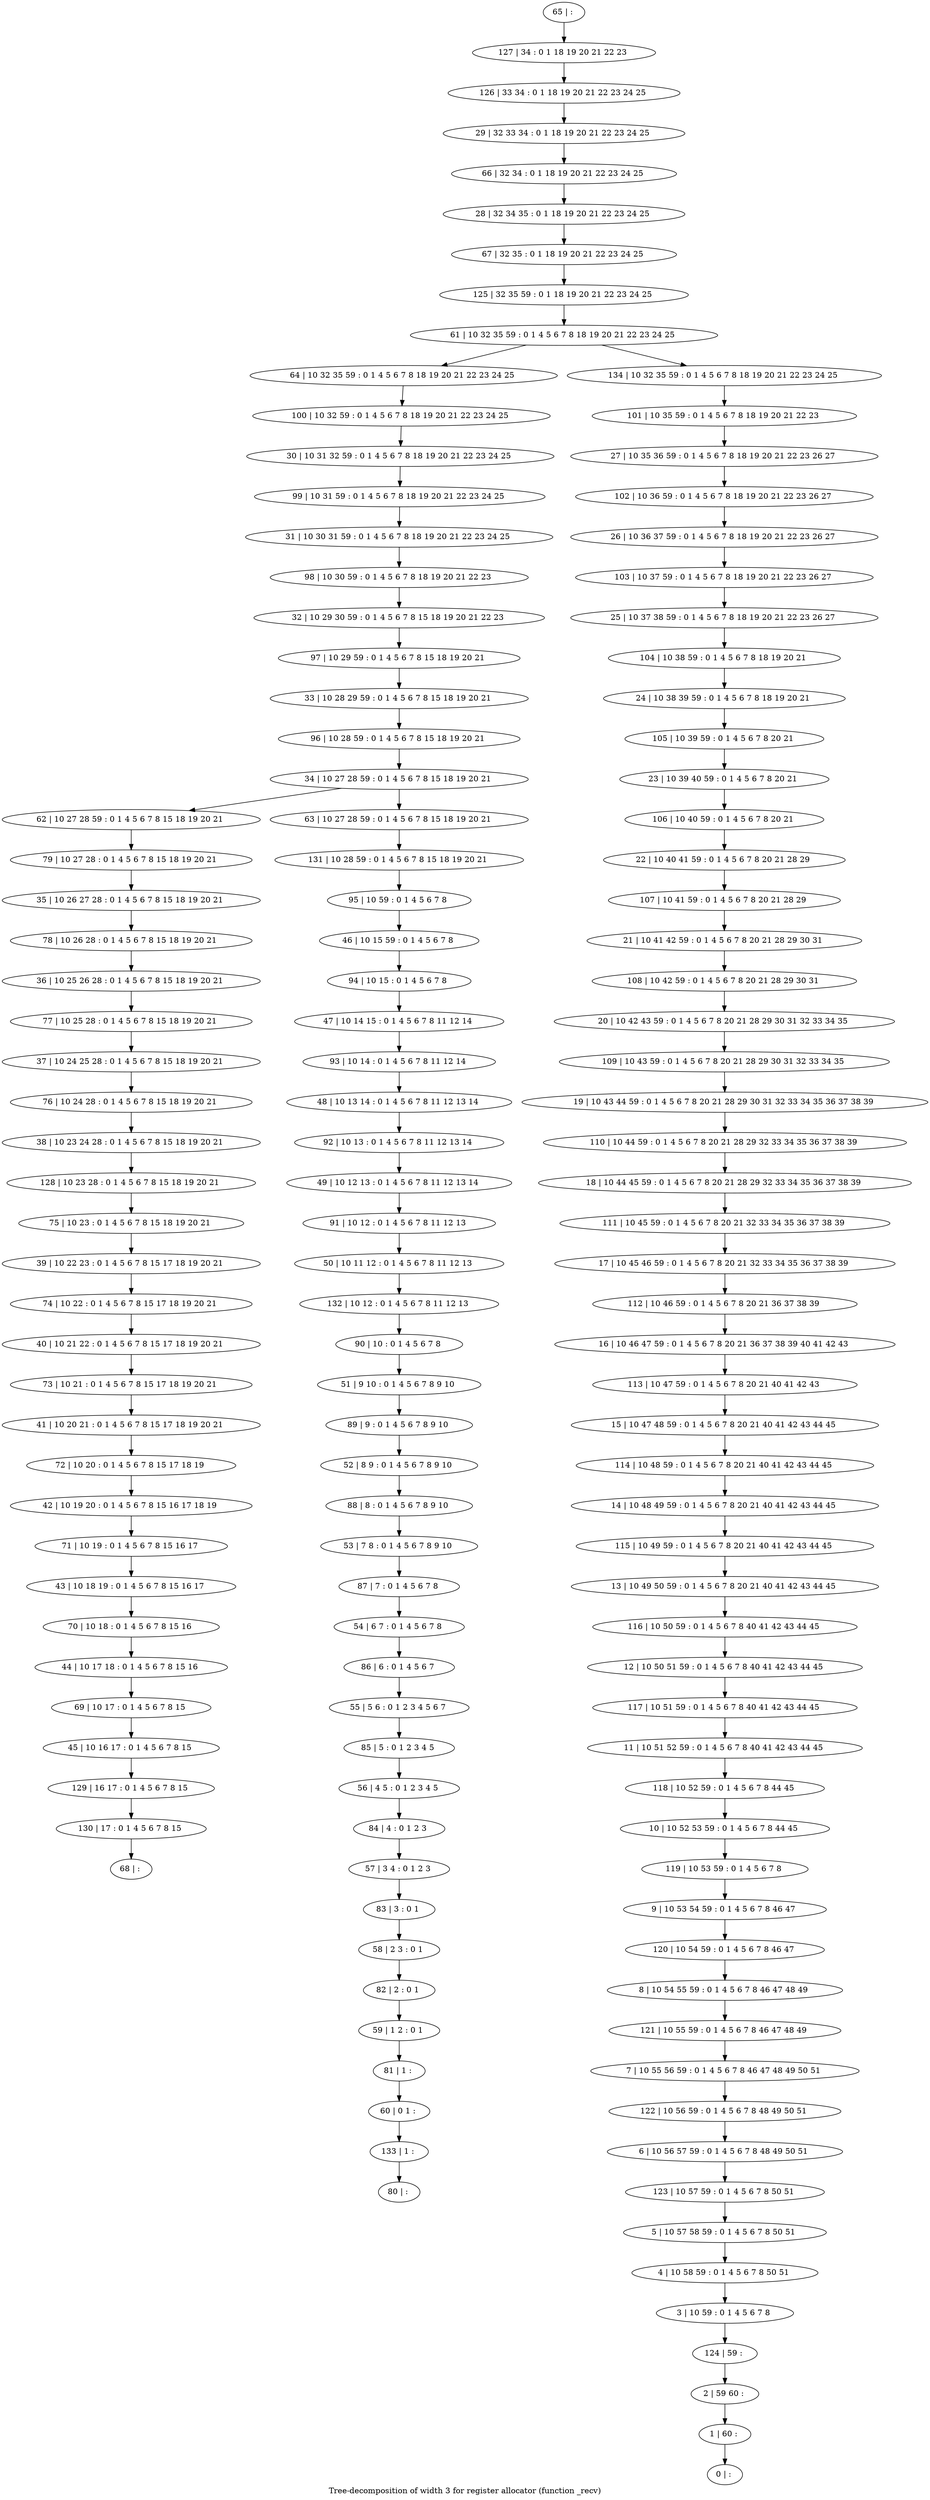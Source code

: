 digraph G {
graph [label="Tree-decomposition of width 3 for register allocator (function _recv)"]
0[label="0 | : "];
1[label="1 | 60 : "];
2[label="2 | 59 60 : "];
3[label="3 | 10 59 : 0 1 4 5 6 7 8 "];
4[label="4 | 10 58 59 : 0 1 4 5 6 7 8 50 51 "];
5[label="5 | 10 57 58 59 : 0 1 4 5 6 7 8 50 51 "];
6[label="6 | 10 56 57 59 : 0 1 4 5 6 7 8 48 49 50 51 "];
7[label="7 | 10 55 56 59 : 0 1 4 5 6 7 8 46 47 48 49 50 51 "];
8[label="8 | 10 54 55 59 : 0 1 4 5 6 7 8 46 47 48 49 "];
9[label="9 | 10 53 54 59 : 0 1 4 5 6 7 8 46 47 "];
10[label="10 | 10 52 53 59 : 0 1 4 5 6 7 8 44 45 "];
11[label="11 | 10 51 52 59 : 0 1 4 5 6 7 8 40 41 42 43 44 45 "];
12[label="12 | 10 50 51 59 : 0 1 4 5 6 7 8 40 41 42 43 44 45 "];
13[label="13 | 10 49 50 59 : 0 1 4 5 6 7 8 20 21 40 41 42 43 44 45 "];
14[label="14 | 10 48 49 59 : 0 1 4 5 6 7 8 20 21 40 41 42 43 44 45 "];
15[label="15 | 10 47 48 59 : 0 1 4 5 6 7 8 20 21 40 41 42 43 44 45 "];
16[label="16 | 10 46 47 59 : 0 1 4 5 6 7 8 20 21 36 37 38 39 40 41 42 43 "];
17[label="17 | 10 45 46 59 : 0 1 4 5 6 7 8 20 21 32 33 34 35 36 37 38 39 "];
18[label="18 | 10 44 45 59 : 0 1 4 5 6 7 8 20 21 28 29 32 33 34 35 36 37 38 39 "];
19[label="19 | 10 43 44 59 : 0 1 4 5 6 7 8 20 21 28 29 30 31 32 33 34 35 36 37 38 39 "];
20[label="20 | 10 42 43 59 : 0 1 4 5 6 7 8 20 21 28 29 30 31 32 33 34 35 "];
21[label="21 | 10 41 42 59 : 0 1 4 5 6 7 8 20 21 28 29 30 31 "];
22[label="22 | 10 40 41 59 : 0 1 4 5 6 7 8 20 21 28 29 "];
23[label="23 | 10 39 40 59 : 0 1 4 5 6 7 8 20 21 "];
24[label="24 | 10 38 39 59 : 0 1 4 5 6 7 8 18 19 20 21 "];
25[label="25 | 10 37 38 59 : 0 1 4 5 6 7 8 18 19 20 21 22 23 26 27 "];
26[label="26 | 10 36 37 59 : 0 1 4 5 6 7 8 18 19 20 21 22 23 26 27 "];
27[label="27 | 10 35 36 59 : 0 1 4 5 6 7 8 18 19 20 21 22 23 26 27 "];
28[label="28 | 32 34 35 : 0 1 18 19 20 21 22 23 24 25 "];
29[label="29 | 32 33 34 : 0 1 18 19 20 21 22 23 24 25 "];
30[label="30 | 10 31 32 59 : 0 1 4 5 6 7 8 18 19 20 21 22 23 24 25 "];
31[label="31 | 10 30 31 59 : 0 1 4 5 6 7 8 18 19 20 21 22 23 24 25 "];
32[label="32 | 10 29 30 59 : 0 1 4 5 6 7 8 15 18 19 20 21 22 23 "];
33[label="33 | 10 28 29 59 : 0 1 4 5 6 7 8 15 18 19 20 21 "];
34[label="34 | 10 27 28 59 : 0 1 4 5 6 7 8 15 18 19 20 21 "];
35[label="35 | 10 26 27 28 : 0 1 4 5 6 7 8 15 18 19 20 21 "];
36[label="36 | 10 25 26 28 : 0 1 4 5 6 7 8 15 18 19 20 21 "];
37[label="37 | 10 24 25 28 : 0 1 4 5 6 7 8 15 18 19 20 21 "];
38[label="38 | 10 23 24 28 : 0 1 4 5 6 7 8 15 18 19 20 21 "];
39[label="39 | 10 22 23 : 0 1 4 5 6 7 8 15 17 18 19 20 21 "];
40[label="40 | 10 21 22 : 0 1 4 5 6 7 8 15 17 18 19 20 21 "];
41[label="41 | 10 20 21 : 0 1 4 5 6 7 8 15 17 18 19 20 21 "];
42[label="42 | 10 19 20 : 0 1 4 5 6 7 8 15 16 17 18 19 "];
43[label="43 | 10 18 19 : 0 1 4 5 6 7 8 15 16 17 "];
44[label="44 | 10 17 18 : 0 1 4 5 6 7 8 15 16 "];
45[label="45 | 10 16 17 : 0 1 4 5 6 7 8 15 "];
46[label="46 | 10 15 59 : 0 1 4 5 6 7 8 "];
47[label="47 | 10 14 15 : 0 1 4 5 6 7 8 11 12 14 "];
48[label="48 | 10 13 14 : 0 1 4 5 6 7 8 11 12 13 14 "];
49[label="49 | 10 12 13 : 0 1 4 5 6 7 8 11 12 13 14 "];
50[label="50 | 10 11 12 : 0 1 4 5 6 7 8 11 12 13 "];
51[label="51 | 9 10 : 0 1 4 5 6 7 8 9 10 "];
52[label="52 | 8 9 : 0 1 4 5 6 7 8 9 10 "];
53[label="53 | 7 8 : 0 1 4 5 6 7 8 9 10 "];
54[label="54 | 6 7 : 0 1 4 5 6 7 8 "];
55[label="55 | 5 6 : 0 1 2 3 4 5 6 7 "];
56[label="56 | 4 5 : 0 1 2 3 4 5 "];
57[label="57 | 3 4 : 0 1 2 3 "];
58[label="58 | 2 3 : 0 1 "];
59[label="59 | 1 2 : 0 1 "];
60[label="60 | 0 1 : "];
61[label="61 | 10 32 35 59 : 0 1 4 5 6 7 8 18 19 20 21 22 23 24 25 "];
62[label="62 | 10 27 28 59 : 0 1 4 5 6 7 8 15 18 19 20 21 "];
63[label="63 | 10 27 28 59 : 0 1 4 5 6 7 8 15 18 19 20 21 "];
64[label="64 | 10 32 35 59 : 0 1 4 5 6 7 8 18 19 20 21 22 23 24 25 "];
65[label="65 | : "];
66[label="66 | 32 34 : 0 1 18 19 20 21 22 23 24 25 "];
67[label="67 | 32 35 : 0 1 18 19 20 21 22 23 24 25 "];
68[label="68 | : "];
69[label="69 | 10 17 : 0 1 4 5 6 7 8 15 "];
70[label="70 | 10 18 : 0 1 4 5 6 7 8 15 16 "];
71[label="71 | 10 19 : 0 1 4 5 6 7 8 15 16 17 "];
72[label="72 | 10 20 : 0 1 4 5 6 7 8 15 17 18 19 "];
73[label="73 | 10 21 : 0 1 4 5 6 7 8 15 17 18 19 20 21 "];
74[label="74 | 10 22 : 0 1 4 5 6 7 8 15 17 18 19 20 21 "];
75[label="75 | 10 23 : 0 1 4 5 6 7 8 15 18 19 20 21 "];
76[label="76 | 10 24 28 : 0 1 4 5 6 7 8 15 18 19 20 21 "];
77[label="77 | 10 25 28 : 0 1 4 5 6 7 8 15 18 19 20 21 "];
78[label="78 | 10 26 28 : 0 1 4 5 6 7 8 15 18 19 20 21 "];
79[label="79 | 10 27 28 : 0 1 4 5 6 7 8 15 18 19 20 21 "];
80[label="80 | : "];
81[label="81 | 1 : "];
82[label="82 | 2 : 0 1 "];
83[label="83 | 3 : 0 1 "];
84[label="84 | 4 : 0 1 2 3 "];
85[label="85 | 5 : 0 1 2 3 4 5 "];
86[label="86 | 6 : 0 1 4 5 6 7 "];
87[label="87 | 7 : 0 1 4 5 6 7 8 "];
88[label="88 | 8 : 0 1 4 5 6 7 8 9 10 "];
89[label="89 | 9 : 0 1 4 5 6 7 8 9 10 "];
90[label="90 | 10 : 0 1 4 5 6 7 8 "];
91[label="91 | 10 12 : 0 1 4 5 6 7 8 11 12 13 "];
92[label="92 | 10 13 : 0 1 4 5 6 7 8 11 12 13 14 "];
93[label="93 | 10 14 : 0 1 4 5 6 7 8 11 12 14 "];
94[label="94 | 10 15 : 0 1 4 5 6 7 8 "];
95[label="95 | 10 59 : 0 1 4 5 6 7 8 "];
96[label="96 | 10 28 59 : 0 1 4 5 6 7 8 15 18 19 20 21 "];
97[label="97 | 10 29 59 : 0 1 4 5 6 7 8 15 18 19 20 21 "];
98[label="98 | 10 30 59 : 0 1 4 5 6 7 8 18 19 20 21 22 23 "];
99[label="99 | 10 31 59 : 0 1 4 5 6 7 8 18 19 20 21 22 23 24 25 "];
100[label="100 | 10 32 59 : 0 1 4 5 6 7 8 18 19 20 21 22 23 24 25 "];
101[label="101 | 10 35 59 : 0 1 4 5 6 7 8 18 19 20 21 22 23 "];
102[label="102 | 10 36 59 : 0 1 4 5 6 7 8 18 19 20 21 22 23 26 27 "];
103[label="103 | 10 37 59 : 0 1 4 5 6 7 8 18 19 20 21 22 23 26 27 "];
104[label="104 | 10 38 59 : 0 1 4 5 6 7 8 18 19 20 21 "];
105[label="105 | 10 39 59 : 0 1 4 5 6 7 8 20 21 "];
106[label="106 | 10 40 59 : 0 1 4 5 6 7 8 20 21 "];
107[label="107 | 10 41 59 : 0 1 4 5 6 7 8 20 21 28 29 "];
108[label="108 | 10 42 59 : 0 1 4 5 6 7 8 20 21 28 29 30 31 "];
109[label="109 | 10 43 59 : 0 1 4 5 6 7 8 20 21 28 29 30 31 32 33 34 35 "];
110[label="110 | 10 44 59 : 0 1 4 5 6 7 8 20 21 28 29 32 33 34 35 36 37 38 39 "];
111[label="111 | 10 45 59 : 0 1 4 5 6 7 8 20 21 32 33 34 35 36 37 38 39 "];
112[label="112 | 10 46 59 : 0 1 4 5 6 7 8 20 21 36 37 38 39 "];
113[label="113 | 10 47 59 : 0 1 4 5 6 7 8 20 21 40 41 42 43 "];
114[label="114 | 10 48 59 : 0 1 4 5 6 7 8 20 21 40 41 42 43 44 45 "];
115[label="115 | 10 49 59 : 0 1 4 5 6 7 8 20 21 40 41 42 43 44 45 "];
116[label="116 | 10 50 59 : 0 1 4 5 6 7 8 40 41 42 43 44 45 "];
117[label="117 | 10 51 59 : 0 1 4 5 6 7 8 40 41 42 43 44 45 "];
118[label="118 | 10 52 59 : 0 1 4 5 6 7 8 44 45 "];
119[label="119 | 10 53 59 : 0 1 4 5 6 7 8 "];
120[label="120 | 10 54 59 : 0 1 4 5 6 7 8 46 47 "];
121[label="121 | 10 55 59 : 0 1 4 5 6 7 8 46 47 48 49 "];
122[label="122 | 10 56 59 : 0 1 4 5 6 7 8 48 49 50 51 "];
123[label="123 | 10 57 59 : 0 1 4 5 6 7 8 50 51 "];
124[label="124 | 59 : "];
125[label="125 | 32 35 59 : 0 1 18 19 20 21 22 23 24 25 "];
126[label="126 | 33 34 : 0 1 18 19 20 21 22 23 24 25 "];
127[label="127 | 34 : 0 1 18 19 20 21 22 23 "];
128[label="128 | 10 23 28 : 0 1 4 5 6 7 8 15 18 19 20 21 "];
129[label="129 | 16 17 : 0 1 4 5 6 7 8 15 "];
130[label="130 | 17 : 0 1 4 5 6 7 8 15 "];
131[label="131 | 10 28 59 : 0 1 4 5 6 7 8 15 18 19 20 21 "];
132[label="132 | 10 12 : 0 1 4 5 6 7 8 11 12 13 "];
133[label="133 | 1 : "];
134[label="134 | 10 32 35 59 : 0 1 4 5 6 7 8 18 19 20 21 22 23 24 25 "];
34->62 ;
34->63 ;
69->45 ;
44->69 ;
70->44 ;
43->70 ;
71->43 ;
42->71 ;
72->42 ;
41->72 ;
73->41 ;
40->73 ;
74->40 ;
39->74 ;
75->39 ;
76->38 ;
37->76 ;
77->37 ;
36->77 ;
78->36 ;
35->78 ;
79->35 ;
62->79 ;
81->60 ;
59->81 ;
82->59 ;
58->82 ;
83->58 ;
57->83 ;
84->57 ;
56->84 ;
85->56 ;
55->85 ;
86->55 ;
54->86 ;
87->54 ;
53->87 ;
88->53 ;
52->88 ;
89->52 ;
51->89 ;
90->51 ;
91->50 ;
49->91 ;
92->49 ;
48->92 ;
93->48 ;
47->93 ;
94->47 ;
46->94 ;
95->46 ;
96->34 ;
33->96 ;
97->33 ;
32->97 ;
98->32 ;
31->98 ;
99->31 ;
30->99 ;
100->30 ;
64->100 ;
128->75 ;
38->128 ;
45->129 ;
130->68 ;
129->130 ;
131->95 ;
63->131 ;
132->90 ;
50->132 ;
133->80 ;
60->133 ;
65->127 ;
127->126 ;
126->29 ;
29->66 ;
66->28 ;
28->67 ;
67->125 ;
125->61 ;
101->27 ;
27->102 ;
102->26 ;
26->103 ;
103->25 ;
25->104 ;
104->24 ;
24->105 ;
105->23 ;
23->106 ;
106->22 ;
22->107 ;
107->21 ;
21->108 ;
108->20 ;
20->109 ;
109->19 ;
19->110 ;
110->18 ;
18->111 ;
111->17 ;
17->112 ;
112->16 ;
16->113 ;
113->15 ;
15->114 ;
114->14 ;
14->115 ;
115->13 ;
13->116 ;
116->12 ;
12->117 ;
117->11 ;
11->118 ;
118->10 ;
10->119 ;
119->9 ;
9->120 ;
120->8 ;
8->121 ;
121->7 ;
7->122 ;
122->6 ;
6->123 ;
123->5 ;
5->4 ;
4->3 ;
3->124 ;
124->2 ;
2->1 ;
1->0 ;
134->101 ;
61->64 ;
61->134 ;
}
